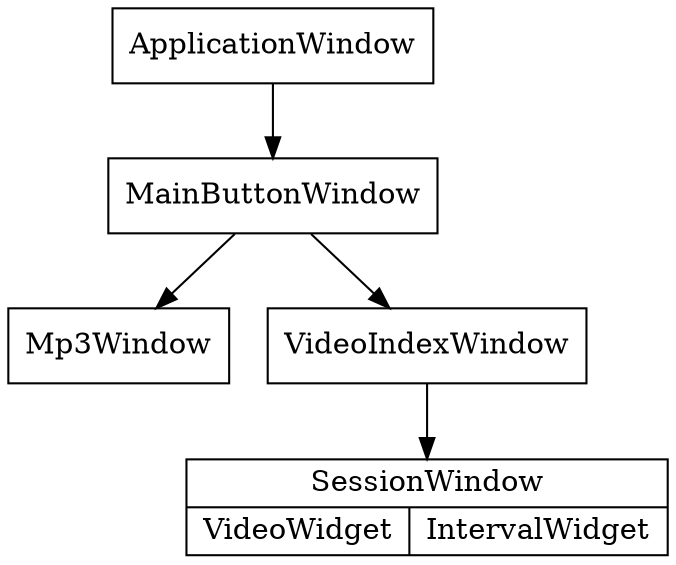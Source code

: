 digraph G {
    node [shape=box];
    ApplicationWindow -> MainButtonWindow -> Mp3Window;
    MainButtonWindow -> VideoIndexWindow -> SessionWindow;
    SessionWindow [ shape=record, label="{SessionWindow|{VideoWidget|IntervalWidget}}" ];
}
